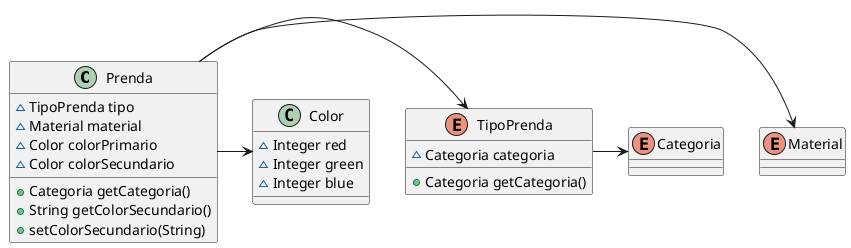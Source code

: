 @startuml
class Prenda {
~ TipoPrenda tipo
~ Material material
~ Color colorPrimario
~ Color colorSecundario
+ Categoria getCategoria()
+ String getColorSecundario()
+ setColorSecundario(String)
}
class Color{
~ Integer red
~ Integer green
~ Integer blue
}
Enum TipoPrenda {
~ Categoria categoria
+ Categoria getCategoria()
}
Enum Categoria {
}

Enum Material{
}

Prenda -> Material
Prenda -> TipoPrenda
TipoPrenda -> Categoria
Prenda -> Color
@enduml